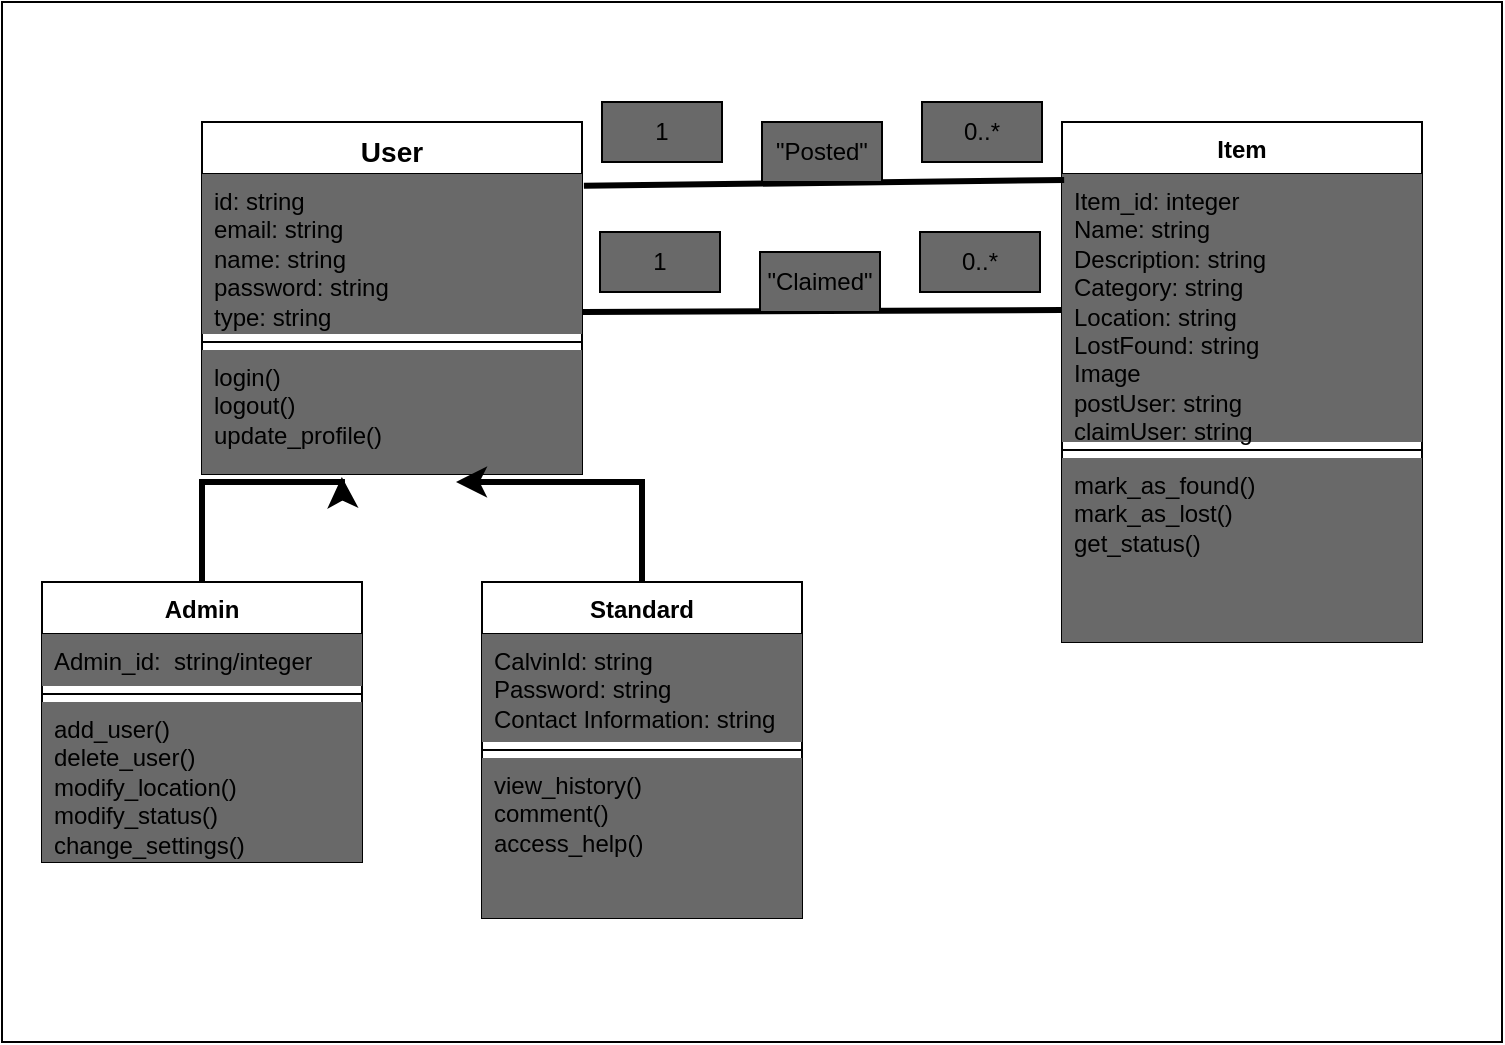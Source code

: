 <mxfile version="22.0.2" type="device">
  <diagram name="Page-1" id="3cGBwHPxNFgwYTmlh84q">
    <mxGraphModel dx="1098" dy="820" grid="1" gridSize="10" guides="1" tooltips="1" connect="1" arrows="1" fold="1" page="1" pageScale="1" pageWidth="1200" pageHeight="1920" math="0" shadow="0">
      <root>
        <mxCell id="0" />
        <mxCell id="1" parent="0" />
        <mxCell id="ym51gK6p21lXL2jd7KnJ-1" value="" style="rounded=0;whiteSpace=wrap;html=1;" parent="1" vertex="1">
          <mxGeometry x="10" y="90" width="750" height="520" as="geometry" />
        </mxCell>
        <mxCell id="3lcx6lFP8K0kZvhnZOuL-4" value="&lt;font style=&quot;font-size: 14px;&quot;&gt;User&lt;/font&gt;" style="swimlane;fontStyle=1;align=center;verticalAlign=top;childLayout=stackLayout;horizontal=1;startSize=26;horizontalStack=0;resizeParent=1;resizeParentMax=0;resizeLast=0;collapsible=1;marginBottom=0;whiteSpace=wrap;html=1;" parent="1" vertex="1">
          <mxGeometry x="110" y="150" width="190" height="176" as="geometry" />
        </mxCell>
        <mxCell id="3lcx6lFP8K0kZvhnZOuL-5" value="id: string&lt;br&gt;email: string&lt;br&gt;name: string&lt;br&gt;password: string&lt;br&gt;type: string" style="text;strokeColor=none;fillColor=#696969;align=left;verticalAlign=top;spacingLeft=4;spacingRight=4;overflow=hidden;rotatable=0;points=[[0,0.5],[1,0.5]];portConstraint=eastwest;whiteSpace=wrap;html=1;" parent="3lcx6lFP8K0kZvhnZOuL-4" vertex="1">
          <mxGeometry y="26" width="190" height="80" as="geometry" />
        </mxCell>
        <mxCell id="3lcx6lFP8K0kZvhnZOuL-6" value="" style="line;strokeWidth=1;fillColor=none;align=left;verticalAlign=middle;spacingTop=-1;spacingLeft=3;spacingRight=3;rotatable=0;labelPosition=right;points=[];portConstraint=eastwest;strokeColor=inherit;" parent="3lcx6lFP8K0kZvhnZOuL-4" vertex="1">
          <mxGeometry y="106" width="190" height="8" as="geometry" />
        </mxCell>
        <mxCell id="3lcx6lFP8K0kZvhnZOuL-7" value="login()&lt;br&gt;logout()&lt;br&gt;update_profile()" style="text;strokeColor=none;fillColor=#696969;align=left;verticalAlign=top;spacingLeft=4;spacingRight=4;overflow=hidden;rotatable=0;points=[[0,0.5],[1,0.5]];portConstraint=eastwest;whiteSpace=wrap;html=1;" parent="3lcx6lFP8K0kZvhnZOuL-4" vertex="1">
          <mxGeometry y="114" width="190" height="62" as="geometry" />
        </mxCell>
        <mxCell id="3lcx6lFP8K0kZvhnZOuL-8" value="Item" style="swimlane;fontStyle=1;align=center;verticalAlign=top;childLayout=stackLayout;horizontal=1;startSize=26;horizontalStack=0;resizeParent=1;resizeParentMax=0;resizeLast=0;collapsible=1;marginBottom=0;whiteSpace=wrap;html=1;" parent="1" vertex="1">
          <mxGeometry x="540" y="150" width="180" height="260" as="geometry" />
        </mxCell>
        <mxCell id="3lcx6lFP8K0kZvhnZOuL-9" value="Item_id: integer&lt;br&gt;Name: string&lt;br&gt;Description: string&lt;br&gt;Category: string&lt;br&gt;Location: string&lt;br&gt;LostFound: string&lt;br&gt;Image&lt;br&gt;postUser: string&lt;br&gt;claimUser: string" style="text;strokeColor=none;fillColor=#696969;align=left;verticalAlign=top;spacingLeft=4;spacingRight=4;overflow=hidden;rotatable=0;points=[[0,0.5],[1,0.5]];portConstraint=eastwest;whiteSpace=wrap;html=1;" parent="3lcx6lFP8K0kZvhnZOuL-8" vertex="1">
          <mxGeometry y="26" width="180" height="134" as="geometry" />
        </mxCell>
        <mxCell id="3lcx6lFP8K0kZvhnZOuL-10" value="" style="line;strokeWidth=1;fillColor=none;align=left;verticalAlign=middle;spacingTop=-1;spacingLeft=3;spacingRight=3;rotatable=0;labelPosition=right;points=[];portConstraint=eastwest;strokeColor=inherit;" parent="3lcx6lFP8K0kZvhnZOuL-8" vertex="1">
          <mxGeometry y="160" width="180" height="8" as="geometry" />
        </mxCell>
        <mxCell id="3lcx6lFP8K0kZvhnZOuL-11" value="mark_as_found()&lt;br&gt;mark_as_lost()&lt;br&gt;get_status()" style="text;strokeColor=none;fillColor=#696969;align=left;verticalAlign=top;spacingLeft=4;spacingRight=4;overflow=hidden;rotatable=0;points=[[0,0.5],[1,0.5]];portConstraint=eastwest;whiteSpace=wrap;html=1;" parent="3lcx6lFP8K0kZvhnZOuL-8" vertex="1">
          <mxGeometry y="168" width="180" height="92" as="geometry" />
        </mxCell>
        <mxCell id="3lcx6lFP8K0kZvhnZOuL-17" value="Admin" style="swimlane;fontStyle=1;align=center;verticalAlign=top;childLayout=stackLayout;horizontal=1;startSize=26;horizontalStack=0;resizeParent=1;resizeParentMax=0;resizeLast=0;collapsible=1;marginBottom=0;whiteSpace=wrap;html=1;" parent="1" vertex="1">
          <mxGeometry x="30" y="380" width="160" height="140" as="geometry" />
        </mxCell>
        <mxCell id="3lcx6lFP8K0kZvhnZOuL-18" value="Admin_id:&amp;nbsp; string/integer" style="text;strokeColor=none;fillColor=#696969;align=left;verticalAlign=top;spacingLeft=4;spacingRight=4;overflow=hidden;rotatable=0;points=[[0,0.5],[1,0.5]];portConstraint=eastwest;whiteSpace=wrap;html=1;" parent="3lcx6lFP8K0kZvhnZOuL-17" vertex="1">
          <mxGeometry y="26" width="160" height="26" as="geometry" />
        </mxCell>
        <mxCell id="3lcx6lFP8K0kZvhnZOuL-19" value="" style="line;strokeWidth=1;fillColor=none;align=left;verticalAlign=middle;spacingTop=-1;spacingLeft=3;spacingRight=3;rotatable=0;labelPosition=right;points=[];portConstraint=eastwest;strokeColor=inherit;" parent="3lcx6lFP8K0kZvhnZOuL-17" vertex="1">
          <mxGeometry y="52" width="160" height="8" as="geometry" />
        </mxCell>
        <mxCell id="3lcx6lFP8K0kZvhnZOuL-20" value="add_user()&lt;br&gt;delete_user()&lt;br&gt;modify_location()&lt;br&gt;modify_status()&lt;br&gt;change_settings()&lt;br&gt;" style="text;strokeColor=none;fillColor=#696969;align=left;verticalAlign=top;spacingLeft=4;spacingRight=4;overflow=hidden;rotatable=0;points=[[0,0.5],[1,0.5]];portConstraint=eastwest;whiteSpace=wrap;html=1;" parent="3lcx6lFP8K0kZvhnZOuL-17" vertex="1">
          <mxGeometry y="60" width="160" height="80" as="geometry" />
        </mxCell>
        <mxCell id="3lcx6lFP8K0kZvhnZOuL-21" value="Standard" style="swimlane;fontStyle=1;align=center;verticalAlign=top;childLayout=stackLayout;horizontal=1;startSize=26;horizontalStack=0;resizeParent=1;resizeParentMax=0;resizeLast=0;collapsible=1;marginBottom=0;whiteSpace=wrap;html=1;" parent="1" vertex="1">
          <mxGeometry x="250" y="380" width="160" height="168" as="geometry" />
        </mxCell>
        <mxCell id="3lcx6lFP8K0kZvhnZOuL-22" value="CalvinId: string&lt;br style=&quot;border-color: var(--border-color);&quot;&gt;Password: string&lt;br style=&quot;border-color: var(--border-color);&quot;&gt;Contact Information: string" style="text;strokeColor=none;fillColor=#696969;align=left;verticalAlign=top;spacingLeft=4;spacingRight=4;overflow=hidden;rotatable=0;points=[[0,0.5],[1,0.5]];portConstraint=eastwest;whiteSpace=wrap;html=1;" parent="3lcx6lFP8K0kZvhnZOuL-21" vertex="1">
          <mxGeometry y="26" width="160" height="54" as="geometry" />
        </mxCell>
        <mxCell id="3lcx6lFP8K0kZvhnZOuL-23" value="" style="line;strokeWidth=1;fillColor=none;align=left;verticalAlign=middle;spacingTop=-1;spacingLeft=3;spacingRight=3;rotatable=0;labelPosition=right;points=[];portConstraint=eastwest;strokeColor=inherit;" parent="3lcx6lFP8K0kZvhnZOuL-21" vertex="1">
          <mxGeometry y="80" width="160" height="8" as="geometry" />
        </mxCell>
        <mxCell id="3lcx6lFP8K0kZvhnZOuL-24" value="view_history()&lt;br&gt;comment()&lt;br&gt;access_help()" style="text;strokeColor=none;fillColor=#696969;align=left;verticalAlign=top;spacingLeft=4;spacingRight=4;overflow=hidden;rotatable=0;points=[[0,0.5],[1,0.5]];portConstraint=eastwest;whiteSpace=wrap;html=1;" parent="3lcx6lFP8K0kZvhnZOuL-21" vertex="1">
          <mxGeometry y="88" width="160" height="80" as="geometry" />
        </mxCell>
        <mxCell id="3lcx6lFP8K0kZvhnZOuL-27" value="" style="endArrow=classic;html=1;rounded=0;entryX=0.368;entryY=1.024;entryDx=0;entryDy=0;entryPerimeter=0;strokeWidth=3;" parent="1" target="3lcx6lFP8K0kZvhnZOuL-7" edge="1">
          <mxGeometry width="50" height="50" relative="1" as="geometry">
            <mxPoint x="110" y="380" as="sourcePoint" />
            <mxPoint x="160" y="330" as="targetPoint" />
            <Array as="points">
              <mxPoint x="110" y="330" />
              <mxPoint x="180" y="330" />
            </Array>
          </mxGeometry>
        </mxCell>
        <mxCell id="3lcx6lFP8K0kZvhnZOuL-28" value="" style="endArrow=classic;html=1;rounded=0;entryX=0.668;entryY=1.073;entryDx=0;entryDy=0;entryPerimeter=0;strokeWidth=3;shadow=0;" parent="1" target="3lcx6lFP8K0kZvhnZOuL-7" edge="1">
          <mxGeometry width="50" height="50" relative="1" as="geometry">
            <mxPoint x="330" y="380" as="sourcePoint" />
            <mxPoint x="380" y="330" as="targetPoint" />
            <Array as="points">
              <mxPoint x="330" y="330" />
              <mxPoint x="237" y="330" />
            </Array>
          </mxGeometry>
        </mxCell>
        <mxCell id="GNYuwHM6uTHyQH5xfvK_-1" value="" style="endArrow=none;html=1;rounded=0;entryX=0.006;entryY=0.022;entryDx=0;entryDy=0;entryPerimeter=0;exitX=1.005;exitY=0.074;exitDx=0;exitDy=0;exitPerimeter=0;strokeWidth=3;" parent="1" source="3lcx6lFP8K0kZvhnZOuL-5" target="3lcx6lFP8K0kZvhnZOuL-9" edge="1">
          <mxGeometry width="50" height="50" relative="1" as="geometry">
            <mxPoint x="330" y="180" as="sourcePoint" />
            <mxPoint x="530" y="180" as="targetPoint" />
          </mxGeometry>
        </mxCell>
        <mxCell id="GNYuwHM6uTHyQH5xfvK_-2" value="0..*" style="text;html=1;strokeColor=#000000;fillColor=#696969;align=center;verticalAlign=middle;whiteSpace=wrap;rounded=0;" parent="1" vertex="1">
          <mxGeometry x="470" y="140" width="60" height="30" as="geometry" />
        </mxCell>
        <mxCell id="GNYuwHM6uTHyQH5xfvK_-3" value="1" style="text;html=1;strokeColor=#000000;fillColor=#696969;align=center;verticalAlign=middle;whiteSpace=wrap;rounded=0;" parent="1" vertex="1">
          <mxGeometry x="310" y="140" width="60" height="30" as="geometry" />
        </mxCell>
        <mxCell id="fixcSZErJiY7G2__pPkl-1" value="&quot;Posted&quot;" style="text;html=1;strokeColor=#000000;fillColor=#696969;align=center;verticalAlign=middle;whiteSpace=wrap;rounded=0;" parent="1" vertex="1">
          <mxGeometry x="390" y="150" width="60" height="30" as="geometry" />
        </mxCell>
        <mxCell id="fixcSZErJiY7G2__pPkl-2" value="" style="endArrow=none;html=1;rounded=0;entryX=0.006;entryY=0.022;entryDx=0;entryDy=0;entryPerimeter=0;exitX=1.005;exitY=0.074;exitDx=0;exitDy=0;exitPerimeter=0;strokeWidth=3;" parent="1" edge="1">
          <mxGeometry width="50" height="50" relative="1" as="geometry">
            <mxPoint x="300" y="245" as="sourcePoint" />
            <mxPoint x="540" y="244" as="targetPoint" />
          </mxGeometry>
        </mxCell>
        <mxCell id="fixcSZErJiY7G2__pPkl-3" value="0..*" style="text;html=1;strokeColor=#000000;fillColor=#696969;align=center;verticalAlign=middle;whiteSpace=wrap;rounded=0;" parent="1" vertex="1">
          <mxGeometry x="469" y="205" width="60" height="30" as="geometry" />
        </mxCell>
        <mxCell id="fixcSZErJiY7G2__pPkl-4" value="1" style="text;html=1;strokeColor=#000000;fillColor=#696969;align=center;verticalAlign=middle;whiteSpace=wrap;rounded=0;" parent="1" vertex="1">
          <mxGeometry x="309" y="205" width="60" height="30" as="geometry" />
        </mxCell>
        <mxCell id="fixcSZErJiY7G2__pPkl-5" value="&quot;Claimed&quot;" style="text;html=1;strokeColor=#000000;fillColor=#696969;align=center;verticalAlign=middle;whiteSpace=wrap;rounded=0;" parent="1" vertex="1">
          <mxGeometry x="389" y="215" width="60" height="30" as="geometry" />
        </mxCell>
      </root>
    </mxGraphModel>
  </diagram>
</mxfile>
